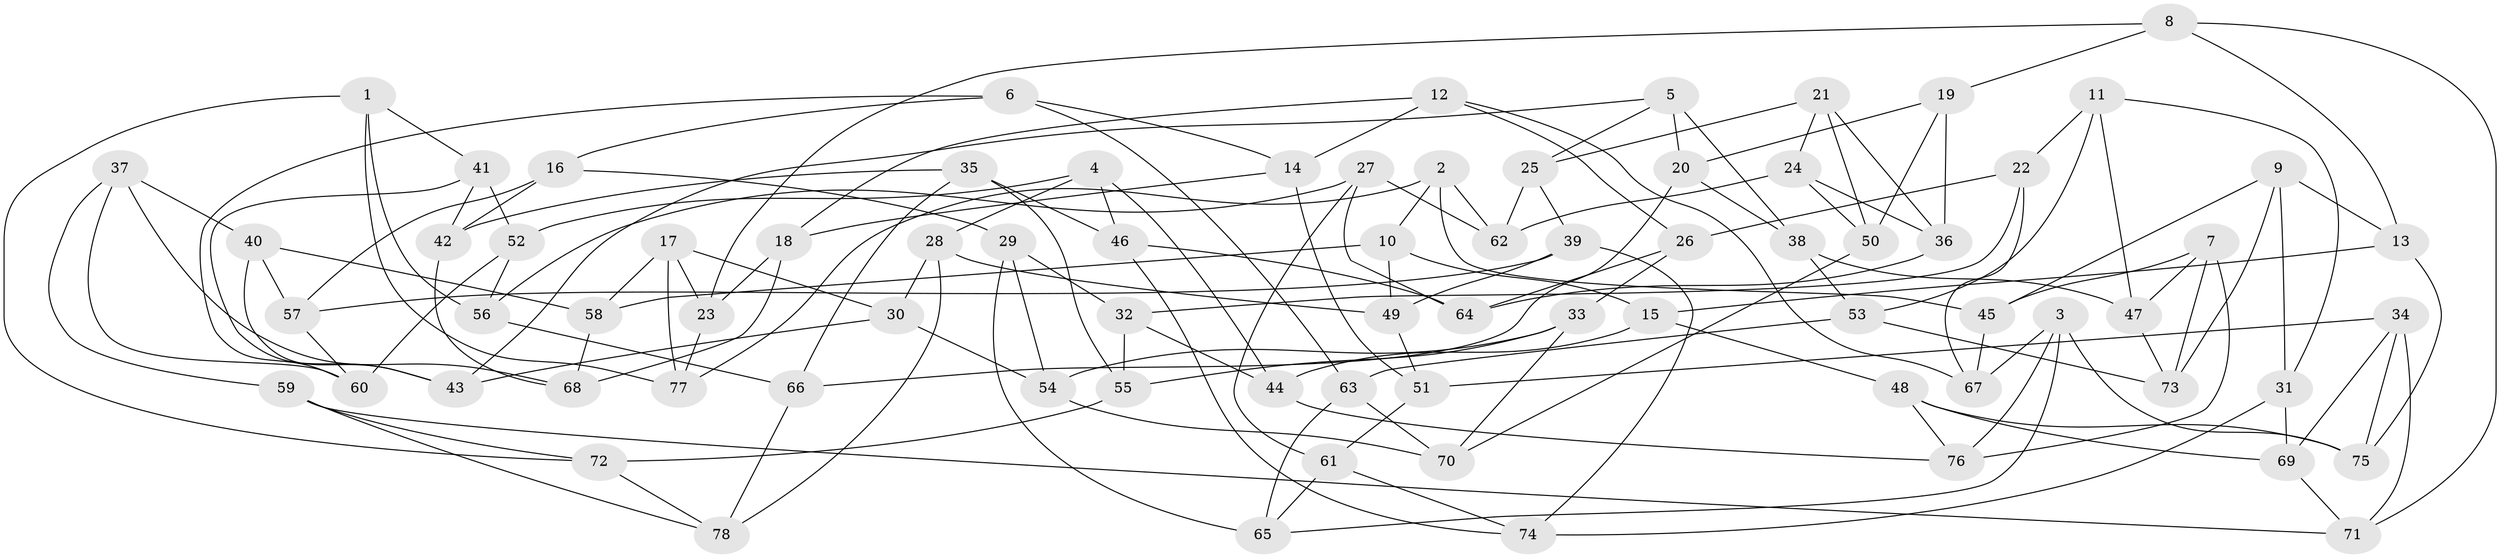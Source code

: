 // Generated by graph-tools (version 1.1) at 2025/50/03/09/25 03:50:46]
// undirected, 78 vertices, 156 edges
graph export_dot {
graph [start="1"]
  node [color=gray90,style=filled];
  1;
  2;
  3;
  4;
  5;
  6;
  7;
  8;
  9;
  10;
  11;
  12;
  13;
  14;
  15;
  16;
  17;
  18;
  19;
  20;
  21;
  22;
  23;
  24;
  25;
  26;
  27;
  28;
  29;
  30;
  31;
  32;
  33;
  34;
  35;
  36;
  37;
  38;
  39;
  40;
  41;
  42;
  43;
  44;
  45;
  46;
  47;
  48;
  49;
  50;
  51;
  52;
  53;
  54;
  55;
  56;
  57;
  58;
  59;
  60;
  61;
  62;
  63;
  64;
  65;
  66;
  67;
  68;
  69;
  70;
  71;
  72;
  73;
  74;
  75;
  76;
  77;
  78;
  1 -- 77;
  1 -- 72;
  1 -- 56;
  1 -- 41;
  2 -- 10;
  2 -- 62;
  2 -- 45;
  2 -- 77;
  3 -- 67;
  3 -- 75;
  3 -- 65;
  3 -- 76;
  4 -- 52;
  4 -- 28;
  4 -- 46;
  4 -- 44;
  5 -- 25;
  5 -- 20;
  5 -- 43;
  5 -- 38;
  6 -- 60;
  6 -- 63;
  6 -- 14;
  6 -- 16;
  7 -- 47;
  7 -- 73;
  7 -- 76;
  7 -- 45;
  8 -- 71;
  8 -- 13;
  8 -- 23;
  8 -- 19;
  9 -- 45;
  9 -- 73;
  9 -- 31;
  9 -- 13;
  10 -- 15;
  10 -- 49;
  10 -- 58;
  11 -- 31;
  11 -- 22;
  11 -- 47;
  11 -- 53;
  12 -- 26;
  12 -- 14;
  12 -- 18;
  12 -- 67;
  13 -- 75;
  13 -- 15;
  14 -- 51;
  14 -- 18;
  15 -- 48;
  15 -- 44;
  16 -- 29;
  16 -- 57;
  16 -- 42;
  17 -- 77;
  17 -- 23;
  17 -- 58;
  17 -- 30;
  18 -- 68;
  18 -- 23;
  19 -- 36;
  19 -- 50;
  19 -- 20;
  20 -- 66;
  20 -- 38;
  21 -- 24;
  21 -- 25;
  21 -- 50;
  21 -- 36;
  22 -- 26;
  22 -- 32;
  22 -- 67;
  23 -- 77;
  24 -- 62;
  24 -- 50;
  24 -- 36;
  25 -- 62;
  25 -- 39;
  26 -- 64;
  26 -- 33;
  27 -- 64;
  27 -- 56;
  27 -- 61;
  27 -- 62;
  28 -- 49;
  28 -- 78;
  28 -- 30;
  29 -- 32;
  29 -- 54;
  29 -- 65;
  30 -- 54;
  30 -- 43;
  31 -- 74;
  31 -- 69;
  32 -- 55;
  32 -- 44;
  33 -- 54;
  33 -- 55;
  33 -- 70;
  34 -- 51;
  34 -- 69;
  34 -- 75;
  34 -- 71;
  35 -- 66;
  35 -- 55;
  35 -- 46;
  35 -- 42;
  36 -- 64;
  37 -- 68;
  37 -- 40;
  37 -- 60;
  37 -- 59;
  38 -- 47;
  38 -- 53;
  39 -- 49;
  39 -- 74;
  39 -- 57;
  40 -- 57;
  40 -- 43;
  40 -- 58;
  41 -- 43;
  41 -- 42;
  41 -- 52;
  42 -- 68;
  44 -- 76;
  45 -- 67;
  46 -- 64;
  46 -- 74;
  47 -- 73;
  48 -- 75;
  48 -- 76;
  48 -- 69;
  49 -- 51;
  50 -- 70;
  51 -- 61;
  52 -- 56;
  52 -- 60;
  53 -- 63;
  53 -- 73;
  54 -- 70;
  55 -- 72;
  56 -- 66;
  57 -- 60;
  58 -- 68;
  59 -- 71;
  59 -- 72;
  59 -- 78;
  61 -- 65;
  61 -- 74;
  63 -- 65;
  63 -- 70;
  66 -- 78;
  69 -- 71;
  72 -- 78;
}

